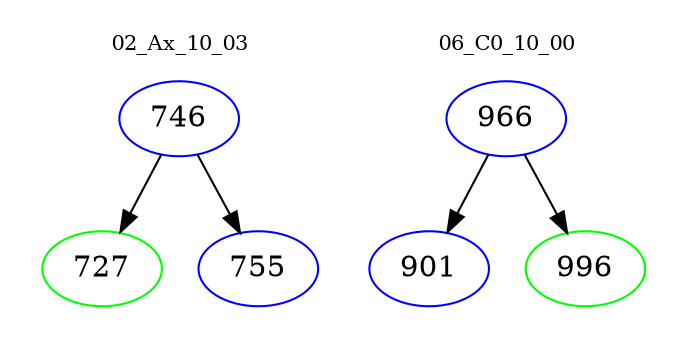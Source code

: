 digraph{
subgraph cluster_0 {
color = white
label = "02_Ax_10_03";
fontsize=10;
T0_746 [label="746", color="blue"]
T0_746 -> T0_727 [color="black"]
T0_727 [label="727", color="green"]
T0_746 -> T0_755 [color="black"]
T0_755 [label="755", color="blue"]
}
subgraph cluster_1 {
color = white
label = "06_C0_10_00";
fontsize=10;
T1_966 [label="966", color="blue"]
T1_966 -> T1_901 [color="black"]
T1_901 [label="901", color="blue"]
T1_966 -> T1_996 [color="black"]
T1_996 [label="996", color="green"]
}
}
